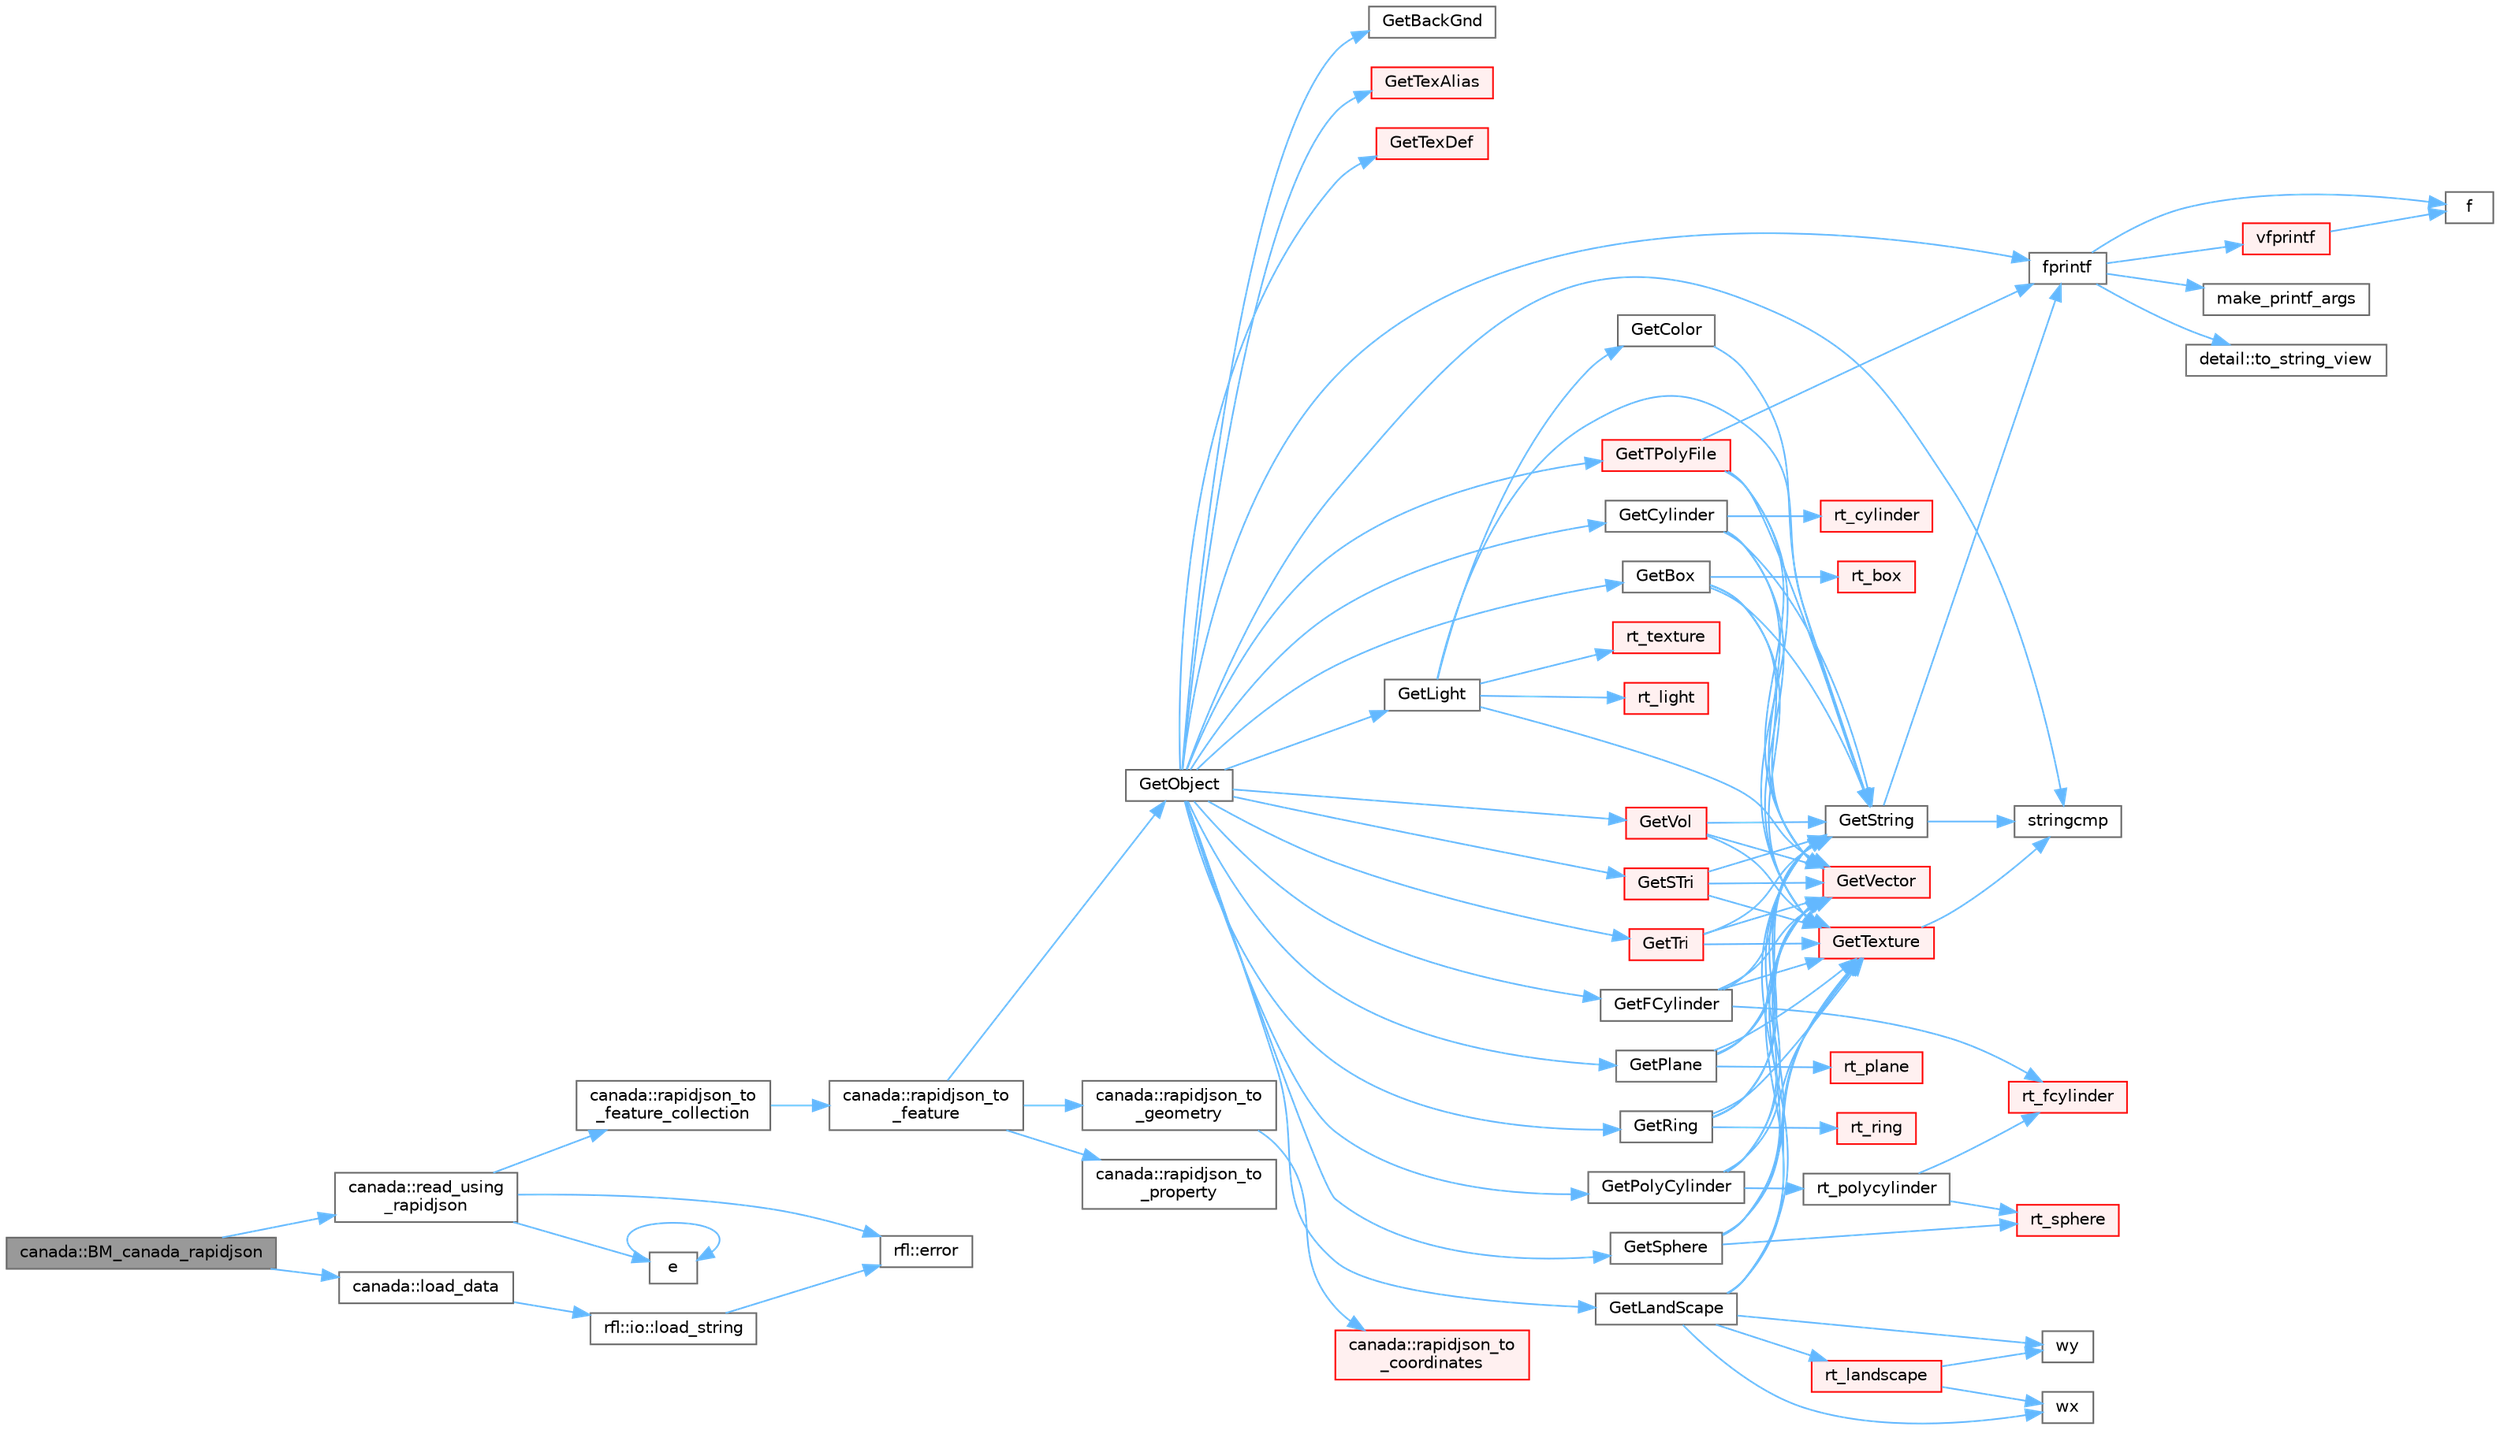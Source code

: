 digraph "canada::BM_canada_rapidjson"
{
 // LATEX_PDF_SIZE
  bgcolor="transparent";
  edge [fontname=Helvetica,fontsize=10,labelfontname=Helvetica,labelfontsize=10];
  node [fontname=Helvetica,fontsize=10,shape=box,height=0.2,width=0.4];
  rankdir="LR";
  Node1 [id="Node000001",label="canada::BM_canada_rapidjson",height=0.2,width=0.4,color="gray40", fillcolor="grey60", style="filled", fontcolor="black",tooltip=" "];
  Node1 -> Node2 [id="edge1_Node000001_Node000002",color="steelblue1",style="solid",tooltip=" "];
  Node2 [id="Node000002",label="canada::load_data",height=0.2,width=0.4,color="grey40", fillcolor="white", style="filled",URL="$namespacecanada.html#ae94fa82d3ee149318102c8af02be5a69",tooltip=" "];
  Node2 -> Node3 [id="edge2_Node000002_Node000003",color="steelblue1",style="solid",tooltip=" "];
  Node3 [id="Node000003",label="rfl::io::load_string",height=0.2,width=0.4,color="grey40", fillcolor="white", style="filled",URL="$namespacerfl_1_1io.html#abef8f6773d8fd7258ba35772521c371a",tooltip=" "];
  Node3 -> Node4 [id="edge3_Node000003_Node000004",color="steelblue1",style="solid",tooltip=" "];
  Node4 [id="Node000004",label="rfl::error",height=0.2,width=0.4,color="grey40", fillcolor="white", style="filled",URL="$namespacerfl.html#a6625864c6c297dfdc3d3c3ee3181dd8c",tooltip="Shorthand for unexpected error."];
  Node1 -> Node5 [id="edge4_Node000001_Node000005",color="steelblue1",style="solid",tooltip=" "];
  Node5 [id="Node000005",label="canada::read_using\l_rapidjson",height=0.2,width=0.4,color="grey40", fillcolor="white", style="filled",URL="$namespacecanada.html#ac5e29953889ccdd55160e3680db49246",tooltip=" "];
  Node5 -> Node6 [id="edge5_Node000005_Node000006",color="steelblue1",style="solid",tooltip=" "];
  Node6 [id="Node000006",label="e",height=0.2,width=0.4,color="grey40", fillcolor="white", style="filled",URL="$_cwise__array__power__array_8cpp.html#a9cb86ff854760bf91a154f2724a9101d",tooltip=" "];
  Node6 -> Node6 [id="edge6_Node000006_Node000006",color="steelblue1",style="solid",tooltip=" "];
  Node5 -> Node4 [id="edge7_Node000005_Node000004",color="steelblue1",style="solid",tooltip=" "];
  Node5 -> Node7 [id="edge8_Node000005_Node000007",color="steelblue1",style="solid",tooltip=" "];
  Node7 [id="Node000007",label="canada::rapidjson_to\l_feature_collection",height=0.2,width=0.4,color="grey40", fillcolor="white", style="filled",URL="$namespacecanada.html#a0825d938d9841f5c0fafdb79b820edc9",tooltip=" "];
  Node7 -> Node8 [id="edge9_Node000007_Node000008",color="steelblue1",style="solid",tooltip=" "];
  Node8 [id="Node000008",label="canada::rapidjson_to\l_feature",height=0.2,width=0.4,color="grey40", fillcolor="white", style="filled",URL="$namespacecanada.html#a67ff1fe9bf357dbf48468dc6ca13939d",tooltip=" "];
  Node8 -> Node9 [id="edge10_Node000008_Node000009",color="steelblue1",style="solid",tooltip=" "];
  Node9 [id="Node000009",label="GetObject",height=0.2,width=0.4,color="grey40", fillcolor="white", style="filled",URL="$parse_8cpp.html#a2f2f1587f77dab125e1f0d587f80c9dc",tooltip=" "];
  Node9 -> Node10 [id="edge11_Node000009_Node000010",color="steelblue1",style="solid",tooltip=" "];
  Node10 [id="Node000010",label="fprintf",height=0.2,width=0.4,color="grey40", fillcolor="white", style="filled",URL="$printf_8h.html#a9f315126362cae9675de1642105e631e",tooltip=" "];
  Node10 -> Node11 [id="edge12_Node000010_Node000011",color="steelblue1",style="solid",tooltip=" "];
  Node11 [id="Node000011",label="f",height=0.2,width=0.4,color="grey40", fillcolor="white", style="filled",URL="$cxx11__tensor__map_8cpp.html#a7f507fea02198f6cb81c86640c7b1a4e",tooltip=" "];
  Node10 -> Node12 [id="edge13_Node000010_Node000012",color="steelblue1",style="solid",tooltip=" "];
  Node12 [id="Node000012",label="make_printf_args",height=0.2,width=0.4,color="grey40", fillcolor="white", style="filled",URL="$printf_8h.html#a27dcc0efcda04388971dbea3c875f122",tooltip=" "];
  Node10 -> Node13 [id="edge14_Node000010_Node000013",color="steelblue1",style="solid",tooltip=" "];
  Node13 [id="Node000013",label="detail::to_string_view",height=0.2,width=0.4,color="grey40", fillcolor="white", style="filled",URL="$namespacedetail.html#abeae79fa3e1eded2d8fbd56cc9f0960e",tooltip=" "];
  Node10 -> Node14 [id="edge15_Node000010_Node000014",color="steelblue1",style="solid",tooltip=" "];
  Node14 [id="Node000014",label="vfprintf",height=0.2,width=0.4,color="red", fillcolor="#FFF0F0", style="filled",URL="$printf_8h.html#abb30aad964fc771fb52cf3ad88649df2",tooltip=" "];
  Node14 -> Node11 [id="edge16_Node000014_Node000011",color="steelblue1",style="solid",tooltip=" "];
  Node9 -> Node42 [id="edge17_Node000009_Node000042",color="steelblue1",style="solid",tooltip=" "];
  Node42 [id="Node000042",label="GetBackGnd",height=0.2,width=0.4,color="grey40", fillcolor="white", style="filled",URL="$parse_8cpp.html#a73a913bfd95c9b1e7dfc3e84c0fcf105",tooltip=" "];
  Node9 -> Node43 [id="edge18_Node000009_Node000043",color="steelblue1",style="solid",tooltip=" "];
  Node43 [id="Node000043",label="GetBox",height=0.2,width=0.4,color="grey40", fillcolor="white", style="filled",URL="$parse_8cpp.html#aa54d43e677c1d7969b2d5c74a0a47151",tooltip=" "];
  Node43 -> Node44 [id="edge19_Node000043_Node000044",color="steelblue1",style="solid",tooltip=" "];
  Node44 [id="Node000044",label="GetString",height=0.2,width=0.4,color="grey40", fillcolor="white", style="filled",URL="$parse_8cpp.html#a79e0254cd128a92b56de23e8abaa2850",tooltip=" "];
  Node44 -> Node10 [id="edge20_Node000044_Node000010",color="steelblue1",style="solid",tooltip=" "];
  Node44 -> Node45 [id="edge21_Node000044_Node000045",color="steelblue1",style="solid",tooltip=" "];
  Node45 [id="Node000045",label="stringcmp",height=0.2,width=0.4,color="grey40", fillcolor="white", style="filled",URL="$parse_8cpp.html#a10e812c093d06c8f91685243dfd5670d",tooltip=" "];
  Node43 -> Node46 [id="edge22_Node000043_Node000046",color="steelblue1",style="solid",tooltip=" "];
  Node46 [id="Node000046",label="GetTexture",height=0.2,width=0.4,color="red", fillcolor="#FFF0F0", style="filled",URL="$parse_8cpp.html#a2a311b715c7bce7dd3c0e130fd242655",tooltip=" "];
  Node46 -> Node45 [id="edge23_Node000046_Node000045",color="steelblue1",style="solid",tooltip=" "];
  Node43 -> Node49 [id="edge24_Node000043_Node000049",color="steelblue1",style="solid",tooltip=" "];
  Node49 [id="Node000049",label="GetVector",height=0.2,width=0.4,color="red", fillcolor="#FFF0F0", style="filled",URL="$parse_8cpp.html#aa05035bdaae3230f25f564d4ce9b2a64",tooltip=" "];
  Node43 -> Node86 [id="edge25_Node000043_Node000086",color="steelblue1",style="solid",tooltip=" "];
  Node86 [id="Node000086",label="rt_box",height=0.2,width=0.4,color="red", fillcolor="#FFF0F0", style="filled",URL="$api_8cpp.html#acea8bde49eae5577481a99380f0e66b3",tooltip=" "];
  Node9 -> Node90 [id="edge26_Node000009_Node000090",color="steelblue1",style="solid",tooltip=" "];
  Node90 [id="Node000090",label="GetCylinder",height=0.2,width=0.4,color="grey40", fillcolor="white", style="filled",URL="$parse_8cpp.html#a69c8ef9f85812f7a69a56ea96bba4c8f",tooltip=" "];
  Node90 -> Node44 [id="edge27_Node000090_Node000044",color="steelblue1",style="solid",tooltip=" "];
  Node90 -> Node46 [id="edge28_Node000090_Node000046",color="steelblue1",style="solid",tooltip=" "];
  Node90 -> Node49 [id="edge29_Node000090_Node000049",color="steelblue1",style="solid",tooltip=" "];
  Node90 -> Node91 [id="edge30_Node000090_Node000091",color="steelblue1",style="solid",tooltip=" "];
  Node91 [id="Node000091",label="rt_cylinder",height=0.2,width=0.4,color="red", fillcolor="#FFF0F0", style="filled",URL="$api_8cpp.html#a17f57bb5b671a68d9f1784739f34f703",tooltip=" "];
  Node9 -> Node93 [id="edge31_Node000009_Node000093",color="steelblue1",style="solid",tooltip=" "];
  Node93 [id="Node000093",label="GetFCylinder",height=0.2,width=0.4,color="grey40", fillcolor="white", style="filled",URL="$parse_8cpp.html#aa0d3ec1a1c7ed600e3a4604c937565ba",tooltip=" "];
  Node93 -> Node44 [id="edge32_Node000093_Node000044",color="steelblue1",style="solid",tooltip=" "];
  Node93 -> Node46 [id="edge33_Node000093_Node000046",color="steelblue1",style="solid",tooltip=" "];
  Node93 -> Node49 [id="edge34_Node000093_Node000049",color="steelblue1",style="solid",tooltip=" "];
  Node93 -> Node94 [id="edge35_Node000093_Node000094",color="steelblue1",style="solid",tooltip=" "];
  Node94 [id="Node000094",label="rt_fcylinder",height=0.2,width=0.4,color="red", fillcolor="#FFF0F0", style="filled",URL="$api_8cpp.html#ac5ffcfc7c15b195194b7740ec4058e00",tooltip=" "];
  Node9 -> Node96 [id="edge36_Node000009_Node000096",color="steelblue1",style="solid",tooltip=" "];
  Node96 [id="Node000096",label="GetLandScape",height=0.2,width=0.4,color="grey40", fillcolor="white", style="filled",URL="$parse_8cpp.html#afe08f2789131b32bd87741379be9efb4",tooltip=" "];
  Node96 -> Node44 [id="edge37_Node000096_Node000044",color="steelblue1",style="solid",tooltip=" "];
  Node96 -> Node46 [id="edge38_Node000096_Node000046",color="steelblue1",style="solid",tooltip=" "];
  Node96 -> Node49 [id="edge39_Node000096_Node000049",color="steelblue1",style="solid",tooltip=" "];
  Node96 -> Node97 [id="edge40_Node000096_Node000097",color="steelblue1",style="solid",tooltip=" "];
  Node97 [id="Node000097",label="rt_landscape",height=0.2,width=0.4,color="red", fillcolor="#FFF0F0", style="filled",URL="$apigeom_8cpp.html#afec0f281cd1ac30a8f0f9923c7f3326d",tooltip=" "];
  Node97 -> Node106 [id="edge41_Node000097_Node000106",color="steelblue1",style="solid",tooltip=" "];
  Node106 [id="Node000106",label="wx",height=0.2,width=0.4,color="grey40", fillcolor="white", style="filled",URL="$core_2swizzle__4_8inl_8h.html#a66b224ccf5684dc3346b689ce492bd2b",tooltip=" "];
  Node97 -> Node107 [id="edge42_Node000097_Node000107",color="steelblue1",style="solid",tooltip=" "];
  Node107 [id="Node000107",label="wy",height=0.2,width=0.4,color="grey40", fillcolor="white", style="filled",URL="$core_2swizzle__4_8inl_8h.html#a5bed73816e9fcf9d6ef3a2f833971b47",tooltip=" "];
  Node96 -> Node106 [id="edge43_Node000096_Node000106",color="steelblue1",style="solid",tooltip=" "];
  Node96 -> Node107 [id="edge44_Node000096_Node000107",color="steelblue1",style="solid",tooltip=" "];
  Node9 -> Node110 [id="edge45_Node000009_Node000110",color="steelblue1",style="solid",tooltip=" "];
  Node110 [id="Node000110",label="GetLight",height=0.2,width=0.4,color="grey40", fillcolor="white", style="filled",URL="$parse_8cpp.html#a86c9fd7e66b475c339dfd227d747c422",tooltip=" "];
  Node110 -> Node111 [id="edge46_Node000110_Node000111",color="steelblue1",style="solid",tooltip=" "];
  Node111 [id="Node000111",label="GetColor",height=0.2,width=0.4,color="grey40", fillcolor="white", style="filled",URL="$parse_8cpp.html#a644dbde2257b7885274701fcfbd81277",tooltip=" "];
  Node111 -> Node44 [id="edge47_Node000111_Node000044",color="steelblue1",style="solid",tooltip=" "];
  Node110 -> Node44 [id="edge48_Node000110_Node000044",color="steelblue1",style="solid",tooltip=" "];
  Node110 -> Node49 [id="edge49_Node000110_Node000049",color="steelblue1",style="solid",tooltip=" "];
  Node110 -> Node112 [id="edge50_Node000110_Node000112",color="steelblue1",style="solid",tooltip=" "];
  Node112 [id="Node000112",label="rt_light",height=0.2,width=0.4,color="red", fillcolor="#FFF0F0", style="filled",URL="$api_8cpp.html#aa8f200571707c72edf25a7859af6ac4d",tooltip=" "];
  Node110 -> Node52 [id="edge51_Node000110_Node000052",color="steelblue1",style="solid",tooltip=" "];
  Node52 [id="Node000052",label="rt_texture",height=0.2,width=0.4,color="red", fillcolor="#FFF0F0", style="filled",URL="$api_8cpp.html#a6c4440ce7b2b3e0659577fdbbda3f120",tooltip=" "];
  Node9 -> Node115 [id="edge52_Node000009_Node000115",color="steelblue1",style="solid",tooltip=" "];
  Node115 [id="Node000115",label="GetPlane",height=0.2,width=0.4,color="grey40", fillcolor="white", style="filled",URL="$parse_8cpp.html#adb7113f1e835067cf62db89ca28bd310",tooltip=" "];
  Node115 -> Node44 [id="edge53_Node000115_Node000044",color="steelblue1",style="solid",tooltip=" "];
  Node115 -> Node46 [id="edge54_Node000115_Node000046",color="steelblue1",style="solid",tooltip=" "];
  Node115 -> Node49 [id="edge55_Node000115_Node000049",color="steelblue1",style="solid",tooltip=" "];
  Node115 -> Node116 [id="edge56_Node000115_Node000116",color="steelblue1",style="solid",tooltip=" "];
  Node116 [id="Node000116",label="rt_plane",height=0.2,width=0.4,color="red", fillcolor="#FFF0F0", style="filled",URL="$api_8cpp.html#a718109f91c3ff8803074ff7a943f24d2",tooltip=" "];
  Node9 -> Node120 [id="edge57_Node000009_Node000120",color="steelblue1",style="solid",tooltip=" "];
  Node120 [id="Node000120",label="GetPolyCylinder",height=0.2,width=0.4,color="grey40", fillcolor="white", style="filled",URL="$parse_8cpp.html#aaa4c967551b0967b89bee2bb154ae0fe",tooltip=" "];
  Node120 -> Node44 [id="edge58_Node000120_Node000044",color="steelblue1",style="solid",tooltip=" "];
  Node120 -> Node46 [id="edge59_Node000120_Node000046",color="steelblue1",style="solid",tooltip=" "];
  Node120 -> Node49 [id="edge60_Node000120_Node000049",color="steelblue1",style="solid",tooltip=" "];
  Node120 -> Node121 [id="edge61_Node000120_Node000121",color="steelblue1",style="solid",tooltip=" "];
  Node121 [id="Node000121",label="rt_polycylinder",height=0.2,width=0.4,color="grey40", fillcolor="white", style="filled",URL="$apigeom_8cpp.html#aa5f81846b847f4b35876100d6ecd54cf",tooltip=" "];
  Node121 -> Node94 [id="edge62_Node000121_Node000094",color="steelblue1",style="solid",tooltip=" "];
  Node121 -> Node122 [id="edge63_Node000121_Node000122",color="steelblue1",style="solid",tooltip=" "];
  Node122 [id="Node000122",label="rt_sphere",height=0.2,width=0.4,color="red", fillcolor="#FFF0F0", style="filled",URL="$api_8cpp.html#ad7ce4f9dd1a9221802403f96007f8c21",tooltip=" "];
  Node9 -> Node124 [id="edge64_Node000009_Node000124",color="steelblue1",style="solid",tooltip=" "];
  Node124 [id="Node000124",label="GetRing",height=0.2,width=0.4,color="grey40", fillcolor="white", style="filled",URL="$parse_8cpp.html#a83ea6cc6de01ba02eda35b2576b07629",tooltip=" "];
  Node124 -> Node44 [id="edge65_Node000124_Node000044",color="steelblue1",style="solid",tooltip=" "];
  Node124 -> Node46 [id="edge66_Node000124_Node000046",color="steelblue1",style="solid",tooltip=" "];
  Node124 -> Node49 [id="edge67_Node000124_Node000049",color="steelblue1",style="solid",tooltip=" "];
  Node124 -> Node125 [id="edge68_Node000124_Node000125",color="steelblue1",style="solid",tooltip=" "];
  Node125 [id="Node000125",label="rt_ring",height=0.2,width=0.4,color="red", fillcolor="#FFF0F0", style="filled",URL="$api_8cpp.html#a8c3bff8434eae5aad4cd88aa9228e92c",tooltip=" "];
  Node9 -> Node127 [id="edge69_Node000009_Node000127",color="steelblue1",style="solid",tooltip=" "];
  Node127 [id="Node000127",label="GetSphere",height=0.2,width=0.4,color="grey40", fillcolor="white", style="filled",URL="$parse_8cpp.html#a2519d0ef92ddd38e9589d541b3ab8367",tooltip=" "];
  Node127 -> Node44 [id="edge70_Node000127_Node000044",color="steelblue1",style="solid",tooltip=" "];
  Node127 -> Node46 [id="edge71_Node000127_Node000046",color="steelblue1",style="solid",tooltip=" "];
  Node127 -> Node49 [id="edge72_Node000127_Node000049",color="steelblue1",style="solid",tooltip=" "];
  Node127 -> Node122 [id="edge73_Node000127_Node000122",color="steelblue1",style="solid",tooltip=" "];
  Node9 -> Node128 [id="edge74_Node000009_Node000128",color="steelblue1",style="solid",tooltip=" "];
  Node128 [id="Node000128",label="GetSTri",height=0.2,width=0.4,color="red", fillcolor="#FFF0F0", style="filled",URL="$parse_8cpp.html#ab7d3fb56f29b8477508492ad770d5507",tooltip=" "];
  Node128 -> Node44 [id="edge75_Node000128_Node000044",color="steelblue1",style="solid",tooltip=" "];
  Node128 -> Node46 [id="edge76_Node000128_Node000046",color="steelblue1",style="solid",tooltip=" "];
  Node128 -> Node49 [id="edge77_Node000128_Node000049",color="steelblue1",style="solid",tooltip=" "];
  Node9 -> Node129 [id="edge78_Node000009_Node000129",color="steelblue1",style="solid",tooltip=" "];
  Node129 [id="Node000129",label="GetTexAlias",height=0.2,width=0.4,color="red", fillcolor="#FFF0F0", style="filled",URL="$parse_8cpp.html#aadc2022e3effc303e40a9c95fd4af4f4",tooltip=" "];
  Node9 -> Node131 [id="edge79_Node000009_Node000131",color="steelblue1",style="solid",tooltip=" "];
  Node131 [id="Node000131",label="GetTexDef",height=0.2,width=0.4,color="red", fillcolor="#FFF0F0", style="filled",URL="$parse_8cpp.html#a117f9140ddc5993864fae34de3571fd9",tooltip=" "];
  Node9 -> Node132 [id="edge80_Node000009_Node000132",color="steelblue1",style="solid",tooltip=" "];
  Node132 [id="Node000132",label="GetTPolyFile",height=0.2,width=0.4,color="red", fillcolor="#FFF0F0", style="filled",URL="$parse_8cpp.html#ad6e337dba94433d071abad702cd33c1c",tooltip=" "];
  Node132 -> Node10 [id="edge81_Node000132_Node000010",color="steelblue1",style="solid",tooltip=" "];
  Node132 -> Node44 [id="edge82_Node000132_Node000044",color="steelblue1",style="solid",tooltip=" "];
  Node132 -> Node46 [id="edge83_Node000132_Node000046",color="steelblue1",style="solid",tooltip=" "];
  Node132 -> Node49 [id="edge84_Node000132_Node000049",color="steelblue1",style="solid",tooltip=" "];
  Node9 -> Node145 [id="edge85_Node000009_Node000145",color="steelblue1",style="solid",tooltip=" "];
  Node145 [id="Node000145",label="GetTri",height=0.2,width=0.4,color="red", fillcolor="#FFF0F0", style="filled",URL="$parse_8cpp.html#a1bd5c16a2f55742a2f75fc8f3de0149e",tooltip=" "];
  Node145 -> Node44 [id="edge86_Node000145_Node000044",color="steelblue1",style="solid",tooltip=" "];
  Node145 -> Node46 [id="edge87_Node000145_Node000046",color="steelblue1",style="solid",tooltip=" "];
  Node145 -> Node49 [id="edge88_Node000145_Node000049",color="steelblue1",style="solid",tooltip=" "];
  Node9 -> Node146 [id="edge89_Node000009_Node000146",color="steelblue1",style="solid",tooltip=" "];
  Node146 [id="Node000146",label="GetVol",height=0.2,width=0.4,color="red", fillcolor="#FFF0F0", style="filled",URL="$parse_8cpp.html#a7be681b6dc9195d4f996ede69eb89263",tooltip=" "];
  Node146 -> Node44 [id="edge90_Node000146_Node000044",color="steelblue1",style="solid",tooltip=" "];
  Node146 -> Node46 [id="edge91_Node000146_Node000046",color="steelblue1",style="solid",tooltip=" "];
  Node146 -> Node49 [id="edge92_Node000146_Node000049",color="steelblue1",style="solid",tooltip=" "];
  Node9 -> Node45 [id="edge93_Node000009_Node000045",color="steelblue1",style="solid",tooltip=" "];
  Node8 -> Node160 [id="edge94_Node000008_Node000160",color="steelblue1",style="solid",tooltip=" "];
  Node160 [id="Node000160",label="canada::rapidjson_to\l_geometry",height=0.2,width=0.4,color="grey40", fillcolor="white", style="filled",URL="$namespacecanada.html#ad767c0a312279f75e8b3b4f775692b5c",tooltip=" "];
  Node160 -> Node161 [id="edge95_Node000160_Node000161",color="steelblue1",style="solid",tooltip=" "];
  Node161 [id="Node000161",label="canada::rapidjson_to\l_coordinates",height=0.2,width=0.4,color="red", fillcolor="#FFF0F0", style="filled",URL="$namespacecanada.html#a782eb8cb36764679793819f86cc9b631",tooltip=" "];
  Node8 -> Node163 [id="edge96_Node000008_Node000163",color="steelblue1",style="solid",tooltip=" "];
  Node163 [id="Node000163",label="canada::rapidjson_to\l_property",height=0.2,width=0.4,color="grey40", fillcolor="white", style="filled",URL="$namespacecanada.html#ae254402c02feb882dcdd27bbdbfc84ee",tooltip=" "];
}
